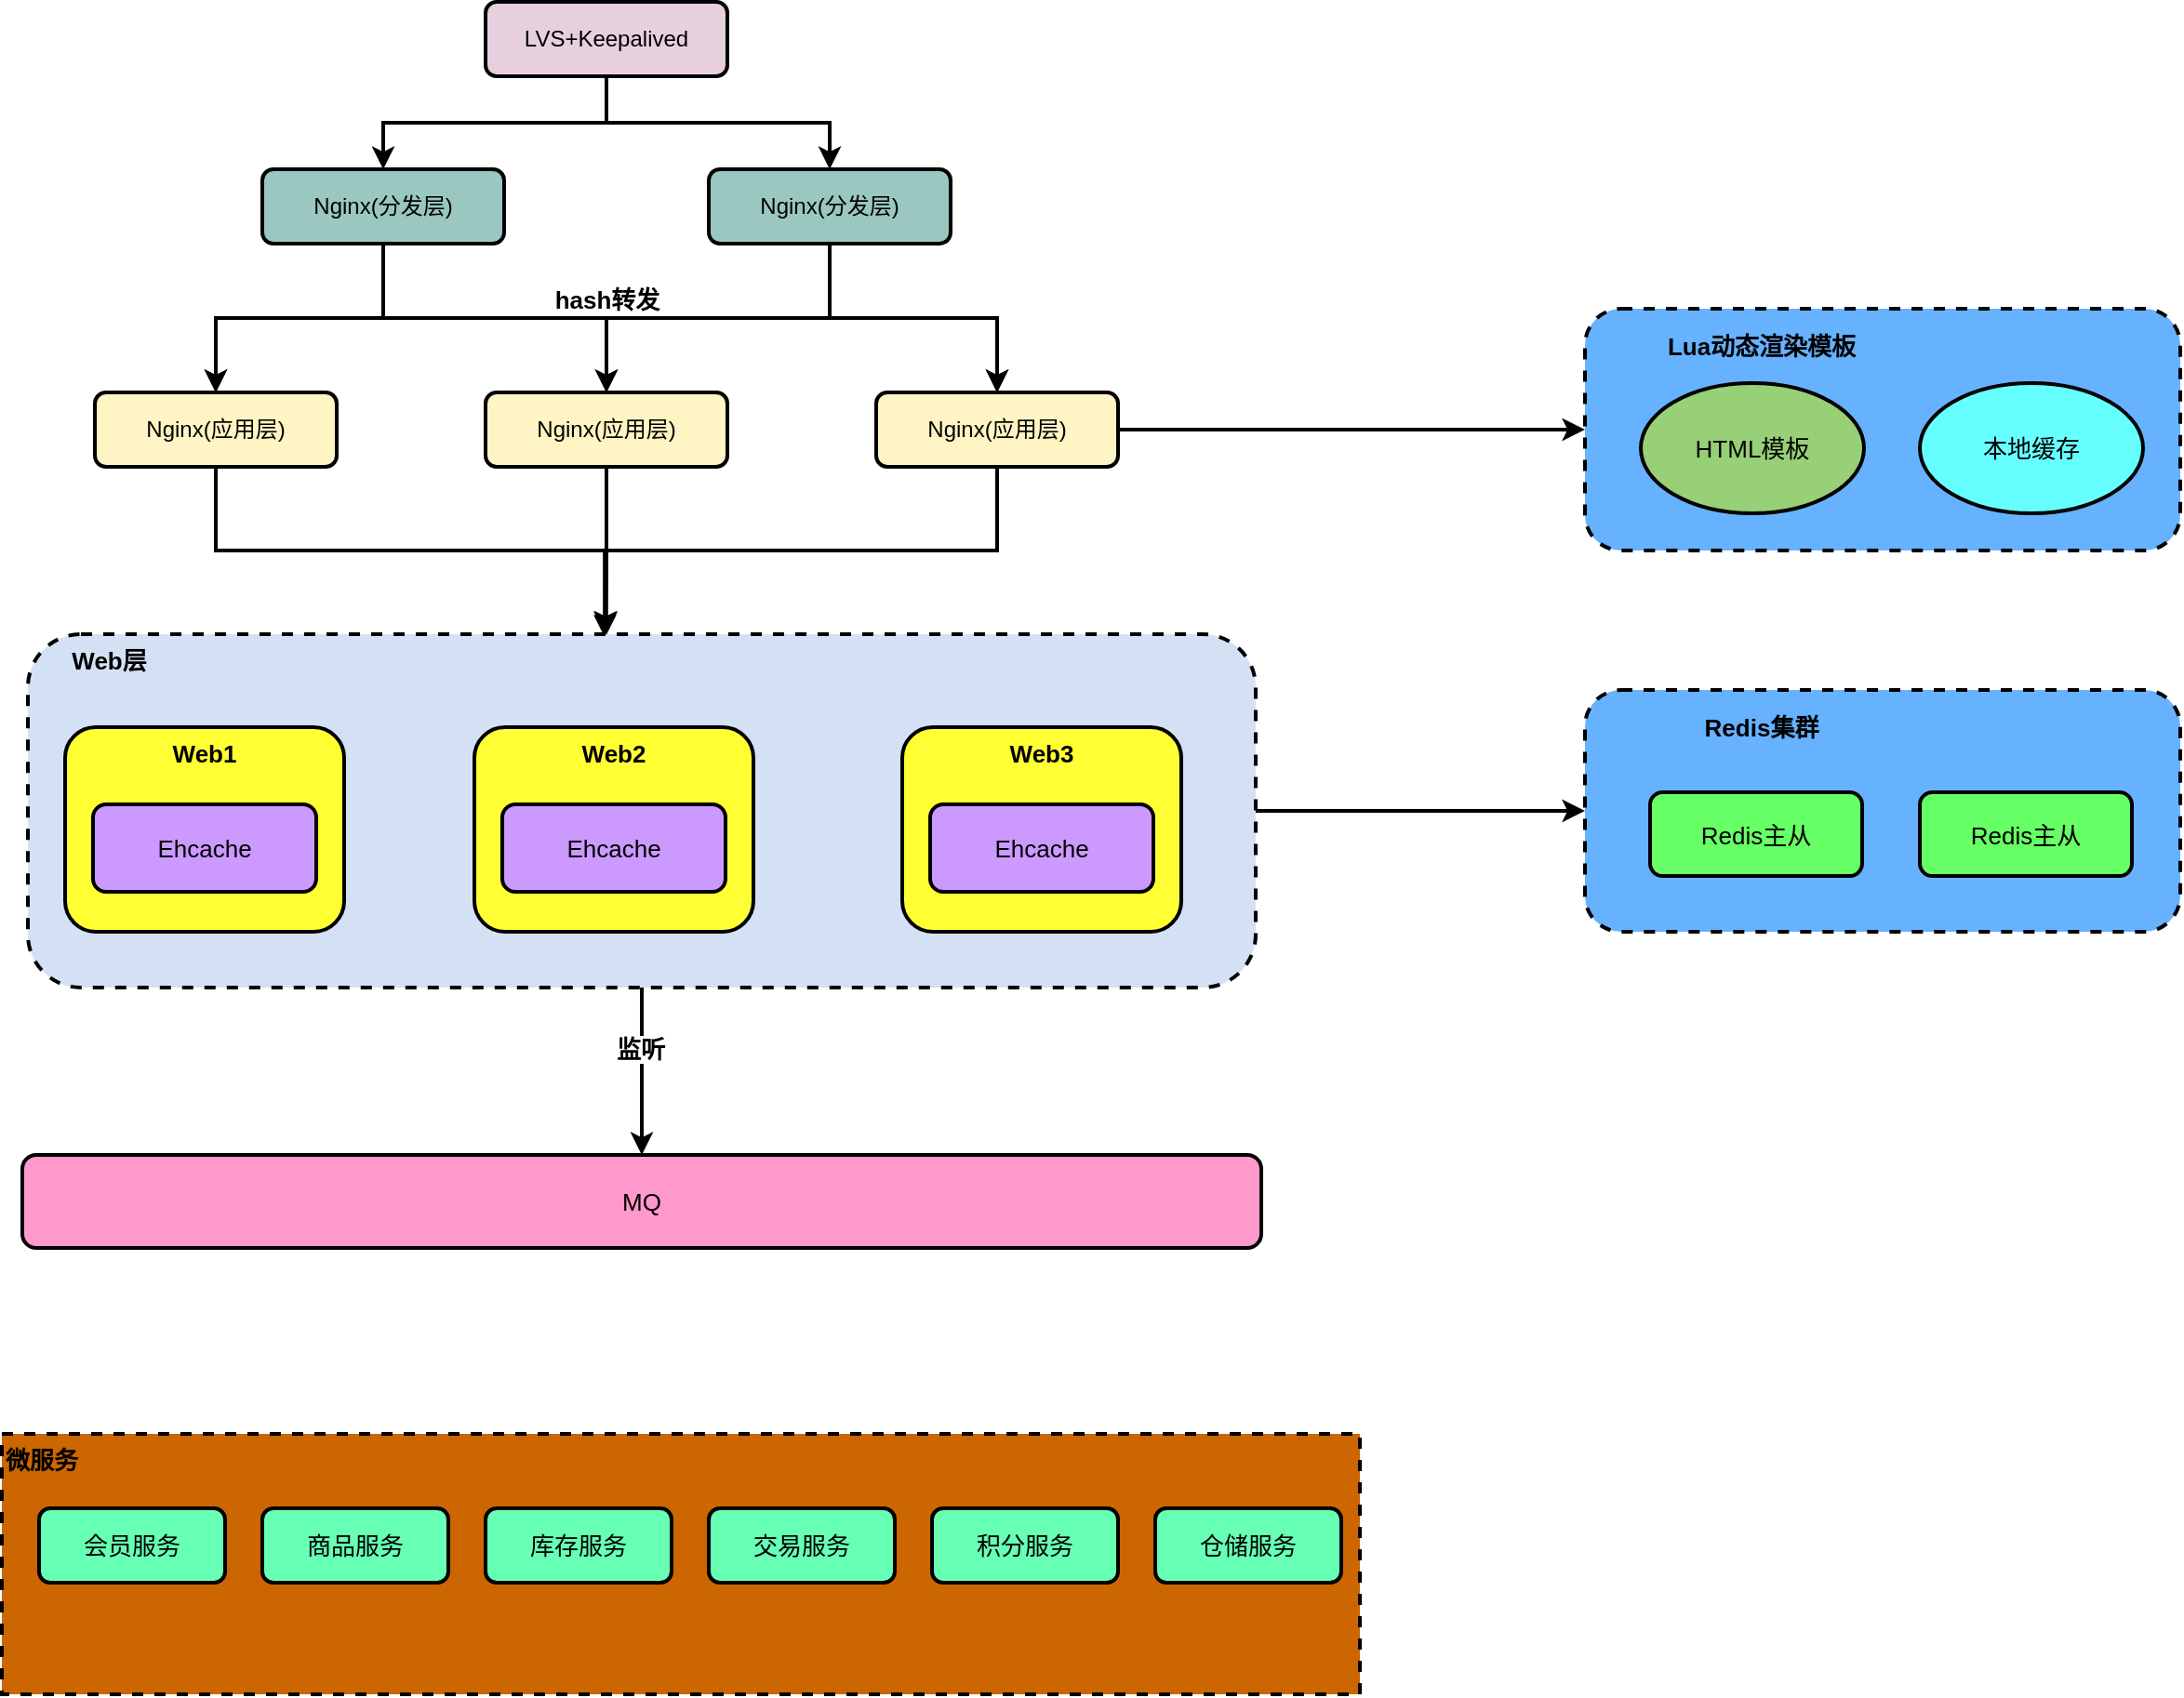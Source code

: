 <mxfile version="15.3.1" type="github">
  <diagram id="IPC0HBHVtDNUuMCplvsE" name="第 1 页">
    <mxGraphModel dx="1248" dy="686" grid="1" gridSize="10" guides="1" tooltips="1" connect="1" arrows="1" fold="1" page="1" pageScale="1" pageWidth="827" pageHeight="1169" math="0" shadow="0">
      <root>
        <mxCell id="0" />
        <mxCell id="1" parent="0" />
        <mxCell id="Cw3_puenSxwjHgjDXRye-3" value="" style="edgeStyle=orthogonalEdgeStyle;rounded=0;orthogonalLoop=1;jettySize=auto;html=1;strokeWidth=2;" edge="1" parent="1" source="Cw3_puenSxwjHgjDXRye-1" target="Cw3_puenSxwjHgjDXRye-2">
          <mxGeometry relative="1" as="geometry" />
        </mxCell>
        <mxCell id="Cw3_puenSxwjHgjDXRye-6" style="edgeStyle=orthogonalEdgeStyle;rounded=0;orthogonalLoop=1;jettySize=auto;html=1;exitX=0.5;exitY=1;exitDx=0;exitDy=0;entryX=0.5;entryY=0;entryDx=0;entryDy=0;strokeWidth=2;" edge="1" parent="1" source="Cw3_puenSxwjHgjDXRye-1" target="Cw3_puenSxwjHgjDXRye-5">
          <mxGeometry relative="1" as="geometry" />
        </mxCell>
        <mxCell id="Cw3_puenSxwjHgjDXRye-1" value="LVS+Keepalived" style="rounded=1;whiteSpace=wrap;html=1;fillColor=#E6D0DE;strokeWidth=2;" vertex="1" parent="1">
          <mxGeometry x="330" y="70" width="130" height="40" as="geometry" />
        </mxCell>
        <mxCell id="Cw3_puenSxwjHgjDXRye-8" value="" style="edgeStyle=orthogonalEdgeStyle;rounded=0;orthogonalLoop=1;jettySize=auto;html=1;strokeWidth=2;" edge="1" parent="1" source="Cw3_puenSxwjHgjDXRye-2" target="Cw3_puenSxwjHgjDXRye-7">
          <mxGeometry relative="1" as="geometry" />
        </mxCell>
        <mxCell id="Cw3_puenSxwjHgjDXRye-12" style="edgeStyle=orthogonalEdgeStyle;rounded=0;orthogonalLoop=1;jettySize=auto;html=1;exitX=0.5;exitY=1;exitDx=0;exitDy=0;entryX=0.5;entryY=0;entryDx=0;entryDy=0;strokeWidth=2;" edge="1" parent="1" source="Cw3_puenSxwjHgjDXRye-2" target="Cw3_puenSxwjHgjDXRye-10">
          <mxGeometry relative="1" as="geometry" />
        </mxCell>
        <mxCell id="Cw3_puenSxwjHgjDXRye-17" style="edgeStyle=orthogonalEdgeStyle;rounded=0;orthogonalLoop=1;jettySize=auto;html=1;exitX=0.5;exitY=1;exitDx=0;exitDy=0;entryX=0.5;entryY=0;entryDx=0;entryDy=0;strokeWidth=2;" edge="1" parent="1" source="Cw3_puenSxwjHgjDXRye-2" target="Cw3_puenSxwjHgjDXRye-14">
          <mxGeometry relative="1" as="geometry" />
        </mxCell>
        <mxCell id="Cw3_puenSxwjHgjDXRye-2" value="Nginx(分发层)" style="rounded=1;whiteSpace=wrap;html=1;fillColor=#9AC7BF;strokeWidth=2;" vertex="1" parent="1">
          <mxGeometry x="210" y="160" width="130" height="40" as="geometry" />
        </mxCell>
        <mxCell id="Cw3_puenSxwjHgjDXRye-9" style="edgeStyle=orthogonalEdgeStyle;rounded=0;orthogonalLoop=1;jettySize=auto;html=1;exitX=0.5;exitY=1;exitDx=0;exitDy=0;entryX=0.5;entryY=0;entryDx=0;entryDy=0;strokeWidth=2;" edge="1" parent="1" source="Cw3_puenSxwjHgjDXRye-5" target="Cw3_puenSxwjHgjDXRye-7">
          <mxGeometry relative="1" as="geometry" />
        </mxCell>
        <mxCell id="Cw3_puenSxwjHgjDXRye-13" style="edgeStyle=orthogonalEdgeStyle;rounded=0;orthogonalLoop=1;jettySize=auto;html=1;exitX=0.5;exitY=1;exitDx=0;exitDy=0;strokeWidth=2;" edge="1" parent="1" source="Cw3_puenSxwjHgjDXRye-5" target="Cw3_puenSxwjHgjDXRye-10">
          <mxGeometry relative="1" as="geometry" />
        </mxCell>
        <mxCell id="Cw3_puenSxwjHgjDXRye-16" style="edgeStyle=orthogonalEdgeStyle;rounded=0;orthogonalLoop=1;jettySize=auto;html=1;exitX=0.5;exitY=1;exitDx=0;exitDy=0;strokeWidth=2;" edge="1" parent="1" source="Cw3_puenSxwjHgjDXRye-5" target="Cw3_puenSxwjHgjDXRye-14">
          <mxGeometry relative="1" as="geometry" />
        </mxCell>
        <mxCell id="Cw3_puenSxwjHgjDXRye-5" value="Nginx(分发层)" style="rounded=1;whiteSpace=wrap;html=1;fillColor=#9AC7BF;strokeWidth=2;" vertex="1" parent="1">
          <mxGeometry x="450" y="160" width="130" height="40" as="geometry" />
        </mxCell>
        <mxCell id="Cw3_puenSxwjHgjDXRye-38" style="edgeStyle=orthogonalEdgeStyle;rounded=0;orthogonalLoop=1;jettySize=auto;html=1;exitX=0.5;exitY=1;exitDx=0;exitDy=0;entryX=0.471;entryY=0;entryDx=0;entryDy=0;entryPerimeter=0;fontSize=13;strokeWidth=2;" edge="1" parent="1" source="Cw3_puenSxwjHgjDXRye-7" target="Cw3_puenSxwjHgjDXRye-27">
          <mxGeometry relative="1" as="geometry" />
        </mxCell>
        <mxCell id="Cw3_puenSxwjHgjDXRye-7" value="Nginx(应用层)" style="rounded=1;whiteSpace=wrap;html=1;fillColor=#FFF4C3;strokeWidth=2;" vertex="1" parent="1">
          <mxGeometry x="330" y="280" width="130" height="40" as="geometry" />
        </mxCell>
        <mxCell id="Cw3_puenSxwjHgjDXRye-40" style="edgeStyle=orthogonalEdgeStyle;rounded=0;orthogonalLoop=1;jettySize=auto;html=1;exitX=0.5;exitY=1;exitDx=0;exitDy=0;entryX=0.47;entryY=0.01;entryDx=0;entryDy=0;entryPerimeter=0;fontSize=13;strokeWidth=2;" edge="1" parent="1" source="Cw3_puenSxwjHgjDXRye-10" target="Cw3_puenSxwjHgjDXRye-27">
          <mxGeometry relative="1" as="geometry" />
        </mxCell>
        <mxCell id="Cw3_puenSxwjHgjDXRye-10" value="Nginx(应用层)" style="rounded=1;whiteSpace=wrap;html=1;fillColor=#FFF4C3;strokeWidth=2;" vertex="1" parent="1">
          <mxGeometry x="120" y="280" width="130" height="40" as="geometry" />
        </mxCell>
        <mxCell id="Cw3_puenSxwjHgjDXRye-26" style="edgeStyle=orthogonalEdgeStyle;rounded=0;orthogonalLoop=1;jettySize=auto;html=1;exitX=1;exitY=0.5;exitDx=0;exitDy=0;fontSize=13;strokeWidth=2;entryX=0;entryY=0.5;entryDx=0;entryDy=0;" edge="1" parent="1" source="Cw3_puenSxwjHgjDXRye-14" target="Cw3_puenSxwjHgjDXRye-19">
          <mxGeometry relative="1" as="geometry">
            <mxPoint x="770" y="300" as="targetPoint" />
          </mxGeometry>
        </mxCell>
        <mxCell id="Cw3_puenSxwjHgjDXRye-39" style="edgeStyle=orthogonalEdgeStyle;rounded=0;orthogonalLoop=1;jettySize=auto;html=1;exitX=0.5;exitY=1;exitDx=0;exitDy=0;entryX=0.47;entryY=0;entryDx=0;entryDy=0;entryPerimeter=0;fontSize=13;strokeWidth=2;" edge="1" parent="1" source="Cw3_puenSxwjHgjDXRye-14" target="Cw3_puenSxwjHgjDXRye-27">
          <mxGeometry relative="1" as="geometry" />
        </mxCell>
        <mxCell id="Cw3_puenSxwjHgjDXRye-14" value="Nginx(应用层)" style="rounded=1;whiteSpace=wrap;html=1;fillColor=#FFF4C3;strokeWidth=2;" vertex="1" parent="1">
          <mxGeometry x="540" y="280" width="130" height="40" as="geometry" />
        </mxCell>
        <mxCell id="Cw3_puenSxwjHgjDXRye-18" value="hash转发" style="text;html=1;align=center;verticalAlign=middle;resizable=0;points=[];autosize=1;strokeColor=none;fillColor=none;fontSize=13;fontStyle=1" vertex="1" parent="1">
          <mxGeometry x="360" y="220" width="70" height="20" as="geometry" />
        </mxCell>
        <mxCell id="Cw3_puenSxwjHgjDXRye-25" value="" style="group" vertex="1" connectable="0" parent="1">
          <mxGeometry x="921" y="235" width="320" height="130" as="geometry" />
        </mxCell>
        <mxCell id="Cw3_puenSxwjHgjDXRye-19" value="" style="rounded=1;whiteSpace=wrap;html=1;fontSize=13;fillColor=#66B2FF;dashed=1;strokeWidth=2;" vertex="1" parent="Cw3_puenSxwjHgjDXRye-25">
          <mxGeometry width="320" height="130" as="geometry" />
        </mxCell>
        <mxCell id="Cw3_puenSxwjHgjDXRye-20" value="HTML模板" style="ellipse;whiteSpace=wrap;html=1;fontSize=13;fillColor=#97D077;strokeWidth=2;" vertex="1" parent="Cw3_puenSxwjHgjDXRye-25">
          <mxGeometry x="30" y="40" width="120" height="70" as="geometry" />
        </mxCell>
        <mxCell id="Cw3_puenSxwjHgjDXRye-21" value="本地缓存" style="ellipse;whiteSpace=wrap;html=1;fontSize=13;fillColor=#66FFFF;strokeWidth=2;" vertex="1" parent="Cw3_puenSxwjHgjDXRye-25">
          <mxGeometry x="180" y="40" width="120" height="70" as="geometry" />
        </mxCell>
        <mxCell id="Cw3_puenSxwjHgjDXRye-22" value="Lua动态渲染模板" style="text;html=1;strokeColor=none;fillColor=none;align=center;verticalAlign=middle;whiteSpace=wrap;rounded=0;fontSize=13;fontStyle=1" vertex="1" parent="Cw3_puenSxwjHgjDXRye-25">
          <mxGeometry x="10" y="10" width="170" height="20" as="geometry" />
        </mxCell>
        <mxCell id="Cw3_puenSxwjHgjDXRye-37" value="" style="group" vertex="1" connectable="0" parent="1">
          <mxGeometry x="84" y="410" width="660" height="190" as="geometry" />
        </mxCell>
        <mxCell id="Cw3_puenSxwjHgjDXRye-27" value="&amp;nbsp; &amp;nbsp; &amp;nbsp; Web层" style="rounded=1;whiteSpace=wrap;html=1;fontSize=13;strokeWidth=2;fillColor=#D4E1F5;dashed=1;verticalAlign=top;align=left;fontStyle=1" vertex="1" parent="Cw3_puenSxwjHgjDXRye-37">
          <mxGeometry width="660" height="190" as="geometry" />
        </mxCell>
        <mxCell id="Cw3_puenSxwjHgjDXRye-30" value="" style="group" vertex="1" connectable="0" parent="Cw3_puenSxwjHgjDXRye-37">
          <mxGeometry x="20" y="50" width="150" height="110" as="geometry" />
        </mxCell>
        <mxCell id="Cw3_puenSxwjHgjDXRye-28" value="&lt;b&gt;Web1&lt;/b&gt;" style="rounded=1;whiteSpace=wrap;html=1;fontSize=13;strokeWidth=2;fillColor=#FFFF33;verticalAlign=top;" vertex="1" parent="Cw3_puenSxwjHgjDXRye-30">
          <mxGeometry width="150" height="110" as="geometry" />
        </mxCell>
        <mxCell id="Cw3_puenSxwjHgjDXRye-29" value="Ehcache" style="rounded=1;whiteSpace=wrap;html=1;fontSize=13;strokeWidth=2;fillColor=#CC99FF;verticalAlign=middle;" vertex="1" parent="Cw3_puenSxwjHgjDXRye-30">
          <mxGeometry x="15" y="41.5" width="120" height="47" as="geometry" />
        </mxCell>
        <mxCell id="Cw3_puenSxwjHgjDXRye-31" value="" style="group" vertex="1" connectable="0" parent="Cw3_puenSxwjHgjDXRye-37">
          <mxGeometry x="240" y="50" width="150" height="110" as="geometry" />
        </mxCell>
        <mxCell id="Cw3_puenSxwjHgjDXRye-32" value="&lt;b&gt;Web2&lt;/b&gt;" style="rounded=1;whiteSpace=wrap;html=1;fontSize=13;strokeWidth=2;fillColor=#FFFF33;verticalAlign=top;" vertex="1" parent="Cw3_puenSxwjHgjDXRye-31">
          <mxGeometry width="150" height="110" as="geometry" />
        </mxCell>
        <mxCell id="Cw3_puenSxwjHgjDXRye-33" value="Ehcache" style="rounded=1;whiteSpace=wrap;html=1;fontSize=13;strokeWidth=2;fillColor=#CC99FF;verticalAlign=middle;" vertex="1" parent="Cw3_puenSxwjHgjDXRye-31">
          <mxGeometry x="15" y="41.5" width="120" height="47" as="geometry" />
        </mxCell>
        <mxCell id="Cw3_puenSxwjHgjDXRye-34" value="" style="group" vertex="1" connectable="0" parent="Cw3_puenSxwjHgjDXRye-37">
          <mxGeometry x="470" y="50" width="150" height="110" as="geometry" />
        </mxCell>
        <mxCell id="Cw3_puenSxwjHgjDXRye-35" value="&lt;b&gt;Web3&lt;/b&gt;" style="rounded=1;whiteSpace=wrap;html=1;fontSize=13;strokeWidth=2;fillColor=#FFFF33;verticalAlign=top;" vertex="1" parent="Cw3_puenSxwjHgjDXRye-34">
          <mxGeometry width="150" height="110" as="geometry" />
        </mxCell>
        <mxCell id="Cw3_puenSxwjHgjDXRye-36" value="Ehcache" style="rounded=1;whiteSpace=wrap;html=1;fontSize=13;strokeWidth=2;fillColor=#CC99FF;verticalAlign=middle;" vertex="1" parent="Cw3_puenSxwjHgjDXRye-34">
          <mxGeometry x="15" y="41.5" width="120" height="47" as="geometry" />
        </mxCell>
        <mxCell id="Cw3_puenSxwjHgjDXRye-48" value="" style="group" vertex="1" connectable="0" parent="1">
          <mxGeometry x="921" y="440" width="320" height="130" as="geometry" />
        </mxCell>
        <mxCell id="Cw3_puenSxwjHgjDXRye-42" value="" style="rounded=1;whiteSpace=wrap;html=1;fontSize=13;fillColor=#66B2FF;dashed=1;strokeWidth=2;" vertex="1" parent="Cw3_puenSxwjHgjDXRye-48">
          <mxGeometry width="320" height="130" as="geometry" />
        </mxCell>
        <mxCell id="Cw3_puenSxwjHgjDXRye-45" value="Redis集群" style="text;html=1;strokeColor=none;fillColor=none;align=center;verticalAlign=middle;whiteSpace=wrap;rounded=0;fontSize=13;fontStyle=1" vertex="1" parent="Cw3_puenSxwjHgjDXRye-48">
          <mxGeometry x="10" y="10" width="170" height="20" as="geometry" />
        </mxCell>
        <mxCell id="Cw3_puenSxwjHgjDXRye-46" value="Redis主从" style="rounded=1;whiteSpace=wrap;html=1;fontSize=13;strokeWidth=2;fillColor=#66FF66;align=center;verticalAlign=middle;" vertex="1" parent="Cw3_puenSxwjHgjDXRye-48">
          <mxGeometry x="35" y="55" width="114" height="45" as="geometry" />
        </mxCell>
        <mxCell id="Cw3_puenSxwjHgjDXRye-47" value="Redis主从" style="rounded=1;whiteSpace=wrap;html=1;fontSize=13;strokeWidth=2;fillColor=#66FF66;align=center;verticalAlign=middle;" vertex="1" parent="Cw3_puenSxwjHgjDXRye-48">
          <mxGeometry x="180" y="55" width="114" height="45" as="geometry" />
        </mxCell>
        <mxCell id="Cw3_puenSxwjHgjDXRye-49" style="edgeStyle=orthogonalEdgeStyle;rounded=0;orthogonalLoop=1;jettySize=auto;html=1;exitX=1;exitY=0.5;exitDx=0;exitDy=0;entryX=0;entryY=0.5;entryDx=0;entryDy=0;fontSize=13;strokeWidth=2;" edge="1" parent="1" source="Cw3_puenSxwjHgjDXRye-27" target="Cw3_puenSxwjHgjDXRye-42">
          <mxGeometry relative="1" as="geometry" />
        </mxCell>
        <mxCell id="Cw3_puenSxwjHgjDXRye-50" value="MQ" style="rounded=1;whiteSpace=wrap;html=1;fontSize=13;strokeWidth=2;fillColor=#FF99CC;align=center;verticalAlign=middle;" vertex="1" parent="1">
          <mxGeometry x="81" y="690" width="666" height="50" as="geometry" />
        </mxCell>
        <mxCell id="Cw3_puenSxwjHgjDXRye-51" style="edgeStyle=orthogonalEdgeStyle;rounded=0;orthogonalLoop=1;jettySize=auto;html=1;exitX=0.5;exitY=1;exitDx=0;exitDy=0;entryX=0.5;entryY=0;entryDx=0;entryDy=0;fontSize=13;strokeWidth=2;" edge="1" parent="1" source="Cw3_puenSxwjHgjDXRye-27" target="Cw3_puenSxwjHgjDXRye-50">
          <mxGeometry relative="1" as="geometry" />
        </mxCell>
        <mxCell id="Cw3_puenSxwjHgjDXRye-52" value="监听" style="edgeLabel;html=1;align=center;verticalAlign=middle;resizable=0;points=[];fontSize=13;fontStyle=1" vertex="1" connectable="0" parent="Cw3_puenSxwjHgjDXRye-51">
          <mxGeometry x="-0.269" y="-1" relative="1" as="geometry">
            <mxPoint as="offset" />
          </mxGeometry>
        </mxCell>
        <mxCell id="Cw3_puenSxwjHgjDXRye-53" value="微服务" style="rounded=0;whiteSpace=wrap;html=1;fontSize=13;strokeWidth=2;fillColor=#CC6600;align=left;verticalAlign=top;dashed=1;fontStyle=1" vertex="1" parent="1">
          <mxGeometry x="70" y="840" width="730" height="140" as="geometry" />
        </mxCell>
        <mxCell id="Cw3_puenSxwjHgjDXRye-54" value="会员服务" style="rounded=1;whiteSpace=wrap;html=1;fontSize=13;strokeWidth=2;fillColor=#66FFB3;align=center;verticalAlign=middle;" vertex="1" parent="1">
          <mxGeometry x="90" y="880" width="100" height="40" as="geometry" />
        </mxCell>
        <mxCell id="Cw3_puenSxwjHgjDXRye-55" value="商品服务" style="rounded=1;whiteSpace=wrap;html=1;fontSize=13;strokeWidth=2;fillColor=#66FFB3;align=center;verticalAlign=middle;" vertex="1" parent="1">
          <mxGeometry x="210" y="880" width="100" height="40" as="geometry" />
        </mxCell>
        <mxCell id="Cw3_puenSxwjHgjDXRye-56" value="库存服务" style="rounded=1;whiteSpace=wrap;html=1;fontSize=13;strokeWidth=2;fillColor=#66FFB3;align=center;verticalAlign=middle;" vertex="1" parent="1">
          <mxGeometry x="330" y="880" width="100" height="40" as="geometry" />
        </mxCell>
        <mxCell id="Cw3_puenSxwjHgjDXRye-57" value="交易服务" style="rounded=1;whiteSpace=wrap;html=1;fontSize=13;strokeWidth=2;fillColor=#66FFB3;align=center;verticalAlign=middle;" vertex="1" parent="1">
          <mxGeometry x="450" y="880" width="100" height="40" as="geometry" />
        </mxCell>
        <mxCell id="Cw3_puenSxwjHgjDXRye-58" value="积分服务" style="rounded=1;whiteSpace=wrap;html=1;fontSize=13;strokeWidth=2;fillColor=#66FFB3;align=center;verticalAlign=middle;" vertex="1" parent="1">
          <mxGeometry x="570" y="880" width="100" height="40" as="geometry" />
        </mxCell>
        <mxCell id="Cw3_puenSxwjHgjDXRye-59" value="仓储服务" style="rounded=1;whiteSpace=wrap;html=1;fontSize=13;strokeWidth=2;fillColor=#66FFB3;align=center;verticalAlign=middle;" vertex="1" parent="1">
          <mxGeometry x="690" y="880" width="100" height="40" as="geometry" />
        </mxCell>
      </root>
    </mxGraphModel>
  </diagram>
</mxfile>
